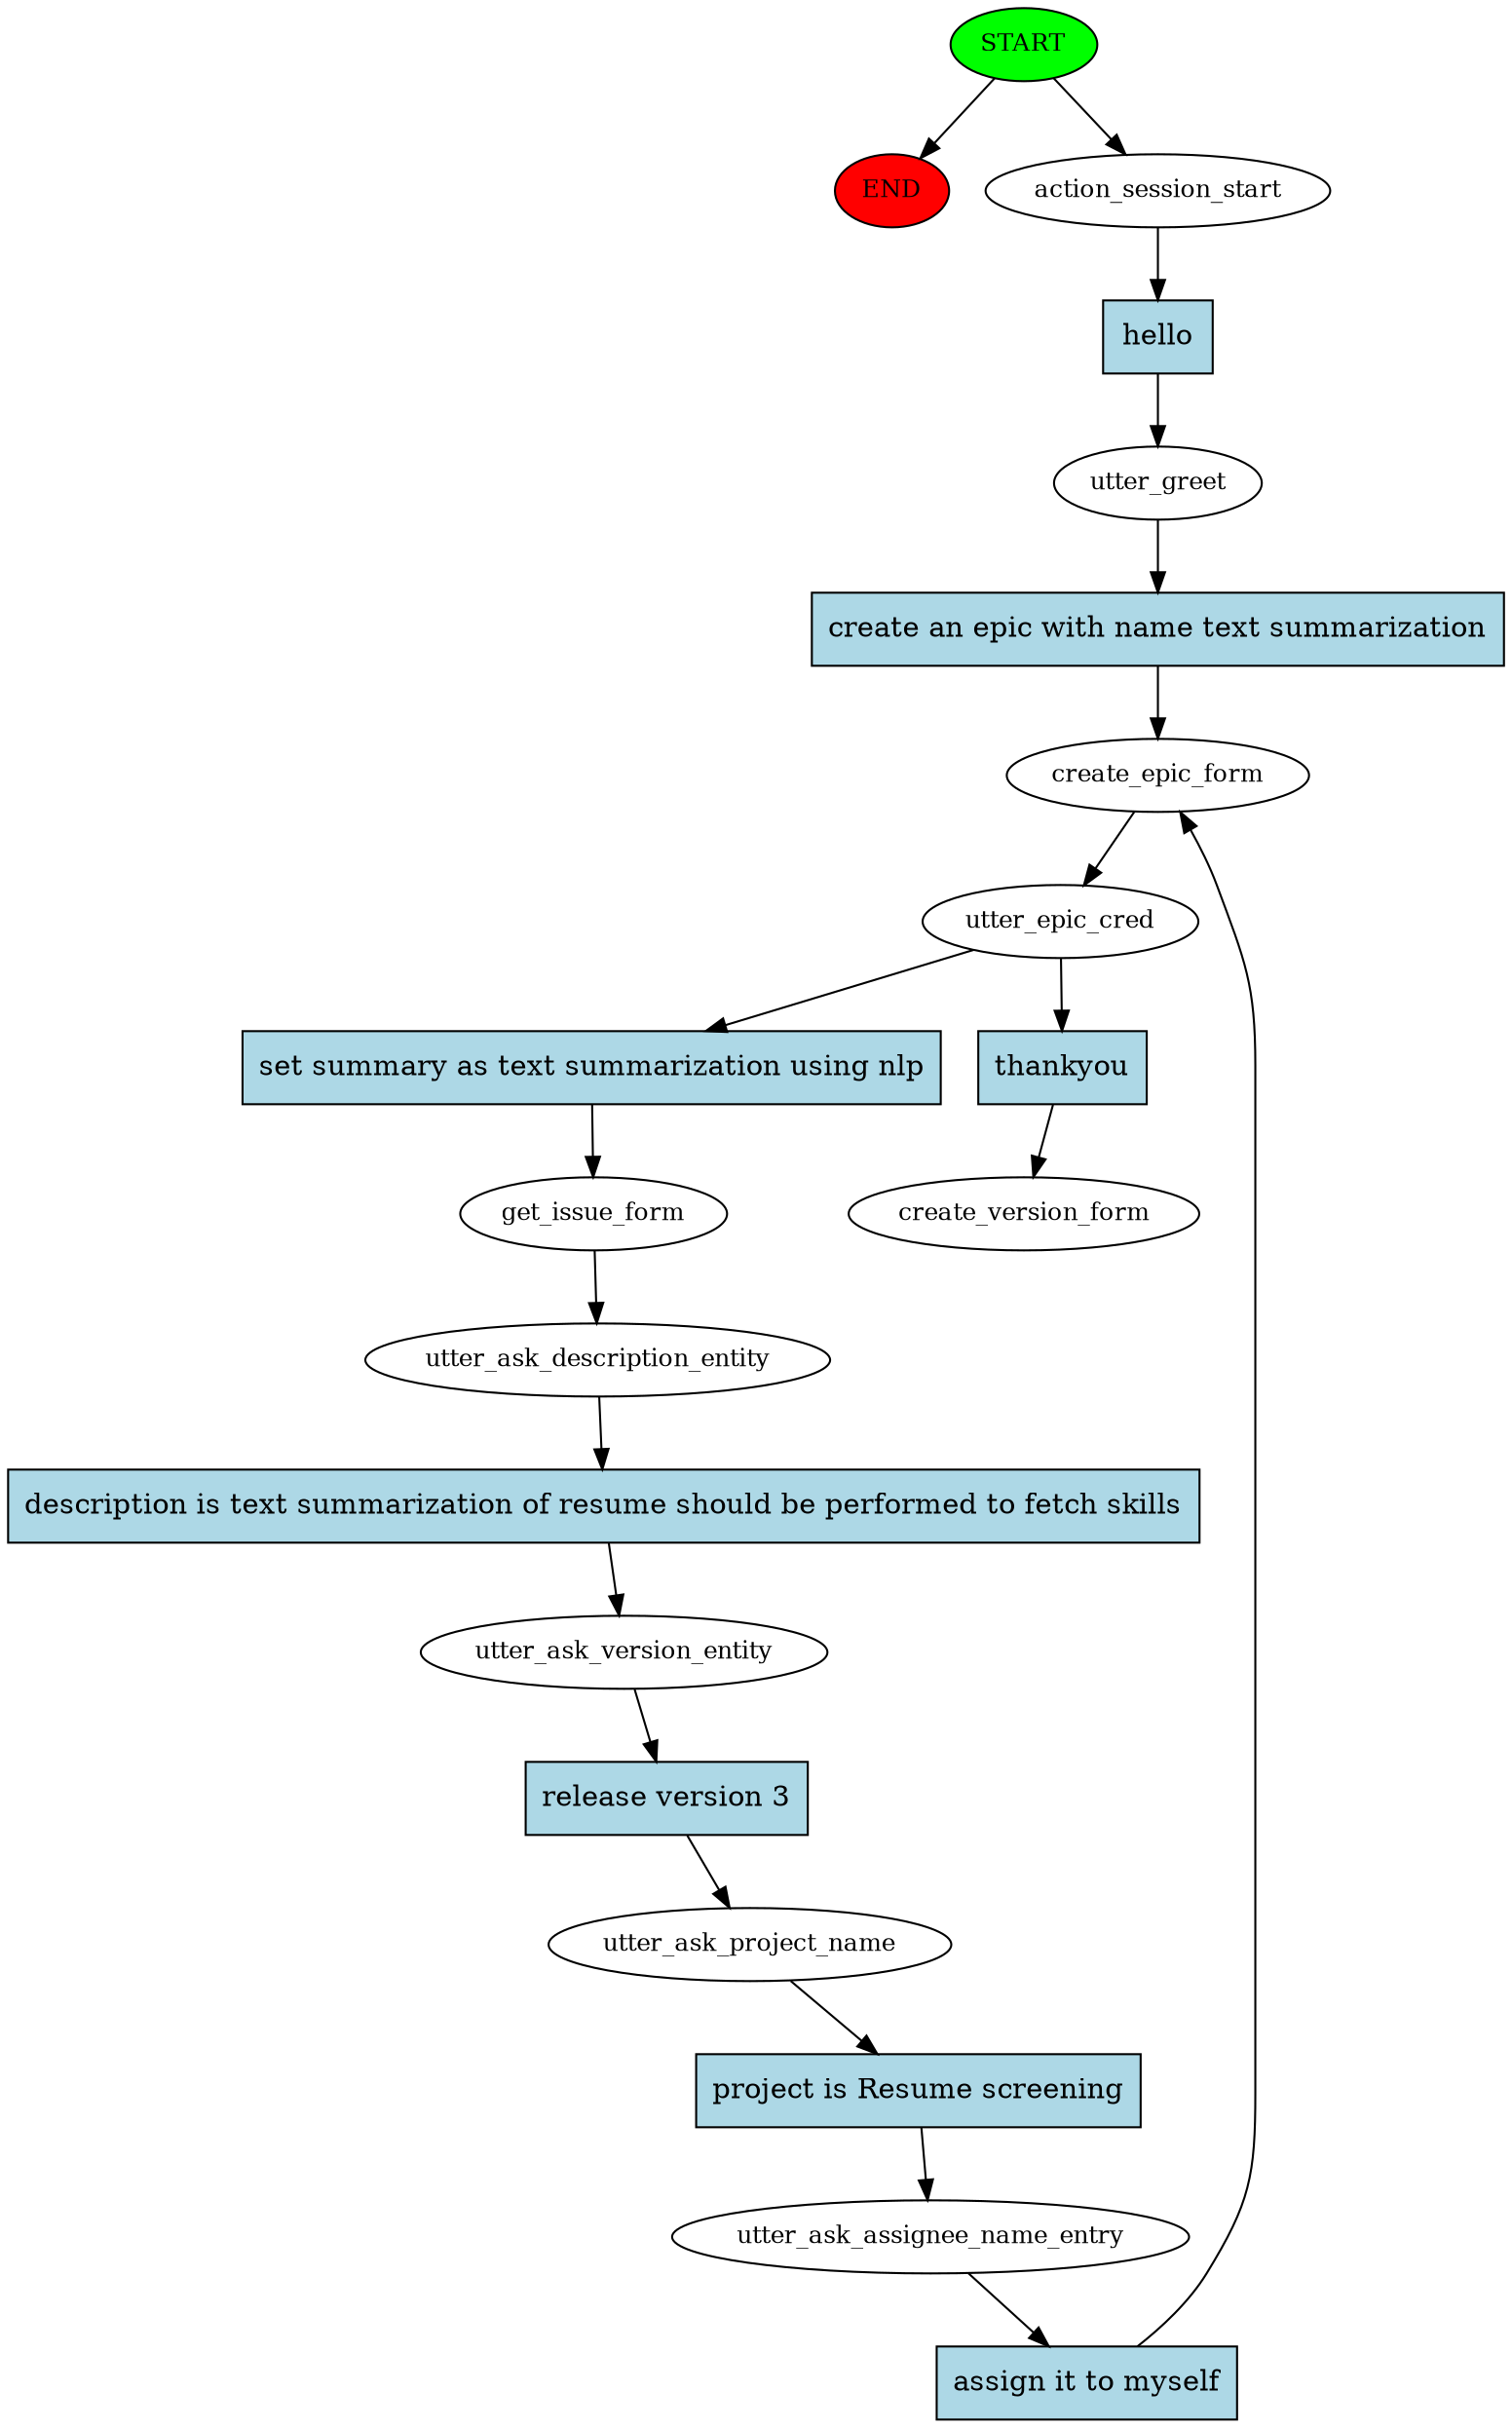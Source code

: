 digraph  {
0 [class="start active", fillcolor=green, fontsize=12, label=START, style=filled];
"-1" [class=end, fillcolor=red, fontsize=12, label=END, style=filled];
1 [class=active, fontsize=12, label=action_session_start];
2 [class=active, fontsize=12, label=utter_greet];
3 [class=active, fontsize=12, label=create_epic_form];
4 [class=active, fontsize=12, label=utter_epic_cred];
5 [class=active, fontsize=12, label=get_issue_form];
6 [class=active, fontsize=12, label=utter_ask_description_entity];
7 [class=active, fontsize=12, label=utter_ask_version_entity];
8 [class=active, fontsize=12, label=utter_ask_project_name];
9 [class=active, fontsize=12, label=utter_ask_assignee_name_entry];
12 [class="dashed active", fontsize=12, label=create_version_form];
13 [class="intent active", fillcolor=lightblue, label=hello, shape=rect, style=filled];
14 [class="intent active", fillcolor=lightblue, label="create an epic with name text summarization", shape=rect, style=filled];
15 [class="intent active", fillcolor=lightblue, label="set summary as text summarization using nlp", shape=rect, style=filled];
16 [class="intent active", fillcolor=lightblue, label=thankyou, shape=rect, style=filled];
17 [class="intent active", fillcolor=lightblue, label="description is text summarization of resume should be performed to fetch skills", shape=rect, style=filled];
18 [class="intent active", fillcolor=lightblue, label="release version 3", shape=rect, style=filled];
19 [class="intent active", fillcolor=lightblue, label="project is Resume screening", shape=rect, style=filled];
20 [class="intent active", fillcolor=lightblue, label="assign it to myself", shape=rect, style=filled];
0 -> "-1"  [class="", key=NONE, label=""];
0 -> 1  [class=active, key=NONE, label=""];
1 -> 13  [class=active, key=0];
2 -> 14  [class=active, key=0];
3 -> 4  [class=active, key=NONE, label=""];
4 -> 15  [class=active, key=0];
4 -> 16  [class=active, key=0];
5 -> 6  [class=active, key=NONE, label=""];
6 -> 17  [class=active, key=0];
7 -> 18  [class=active, key=0];
8 -> 19  [class=active, key=0];
9 -> 20  [class=active, key=0];
13 -> 2  [class=active, key=0];
14 -> 3  [class=active, key=0];
15 -> 5  [class=active, key=0];
16 -> 12  [class=active, key=0];
17 -> 7  [class=active, key=0];
18 -> 8  [class=active, key=0];
19 -> 9  [class=active, key=0];
20 -> 3  [class=active, key=0];
}
